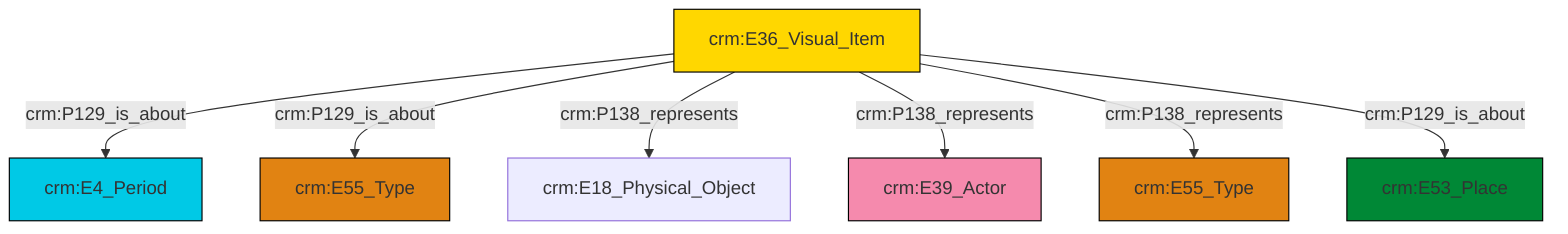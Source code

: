 graph TD
classDef Literal fill:#f2f2f2,stroke:#000000;
classDef CRM_Entity fill:#FFFFFF,stroke:#000000;
classDef Temporal_Entity fill:#00C9E6, stroke:#000000;
classDef Type fill:#E18312, stroke:#000000;
classDef Time-Span fill:#2C9C91, stroke:#000000;
classDef Appellation fill:#FFEB7F, stroke:#000000;
classDef Place fill:#008836, stroke:#000000;
classDef Persistent_Item fill:#B266B2, stroke:#000000;
classDef Conceptual_Object fill:#FFD700, stroke:#000000;
classDef Physical_Thing fill:#D2B48C, stroke:#000000;
classDef Actor fill:#f58aad, stroke:#000000;
classDef PC_Classes fill:#4ce600, stroke:#000000;
classDef Multi fill:#cccccc,stroke:#000000;

0["crm:E36_Visual_Item"]:::Conceptual_Object -->|crm:P129_is_about| 1["crm:E4_Period"]:::Temporal_Entity
0["crm:E36_Visual_Item"]:::Conceptual_Object -->|crm:P129_is_about| 2["crm:E55_Type"]:::Type
0["crm:E36_Visual_Item"]:::Conceptual_Object -->|crm:P138_represents| 5["crm:E18_Physical_Object"]:::Default
0["crm:E36_Visual_Item"]:::Conceptual_Object -->|crm:P138_represents| 6["crm:E39_Actor"]:::Actor
0["crm:E36_Visual_Item"]:::Conceptual_Object -->|crm:P138_represents| 9["crm:E55_Type"]:::Type
0["crm:E36_Visual_Item"]:::Conceptual_Object -->|crm:P129_is_about| 10["crm:E53_Place"]:::Place